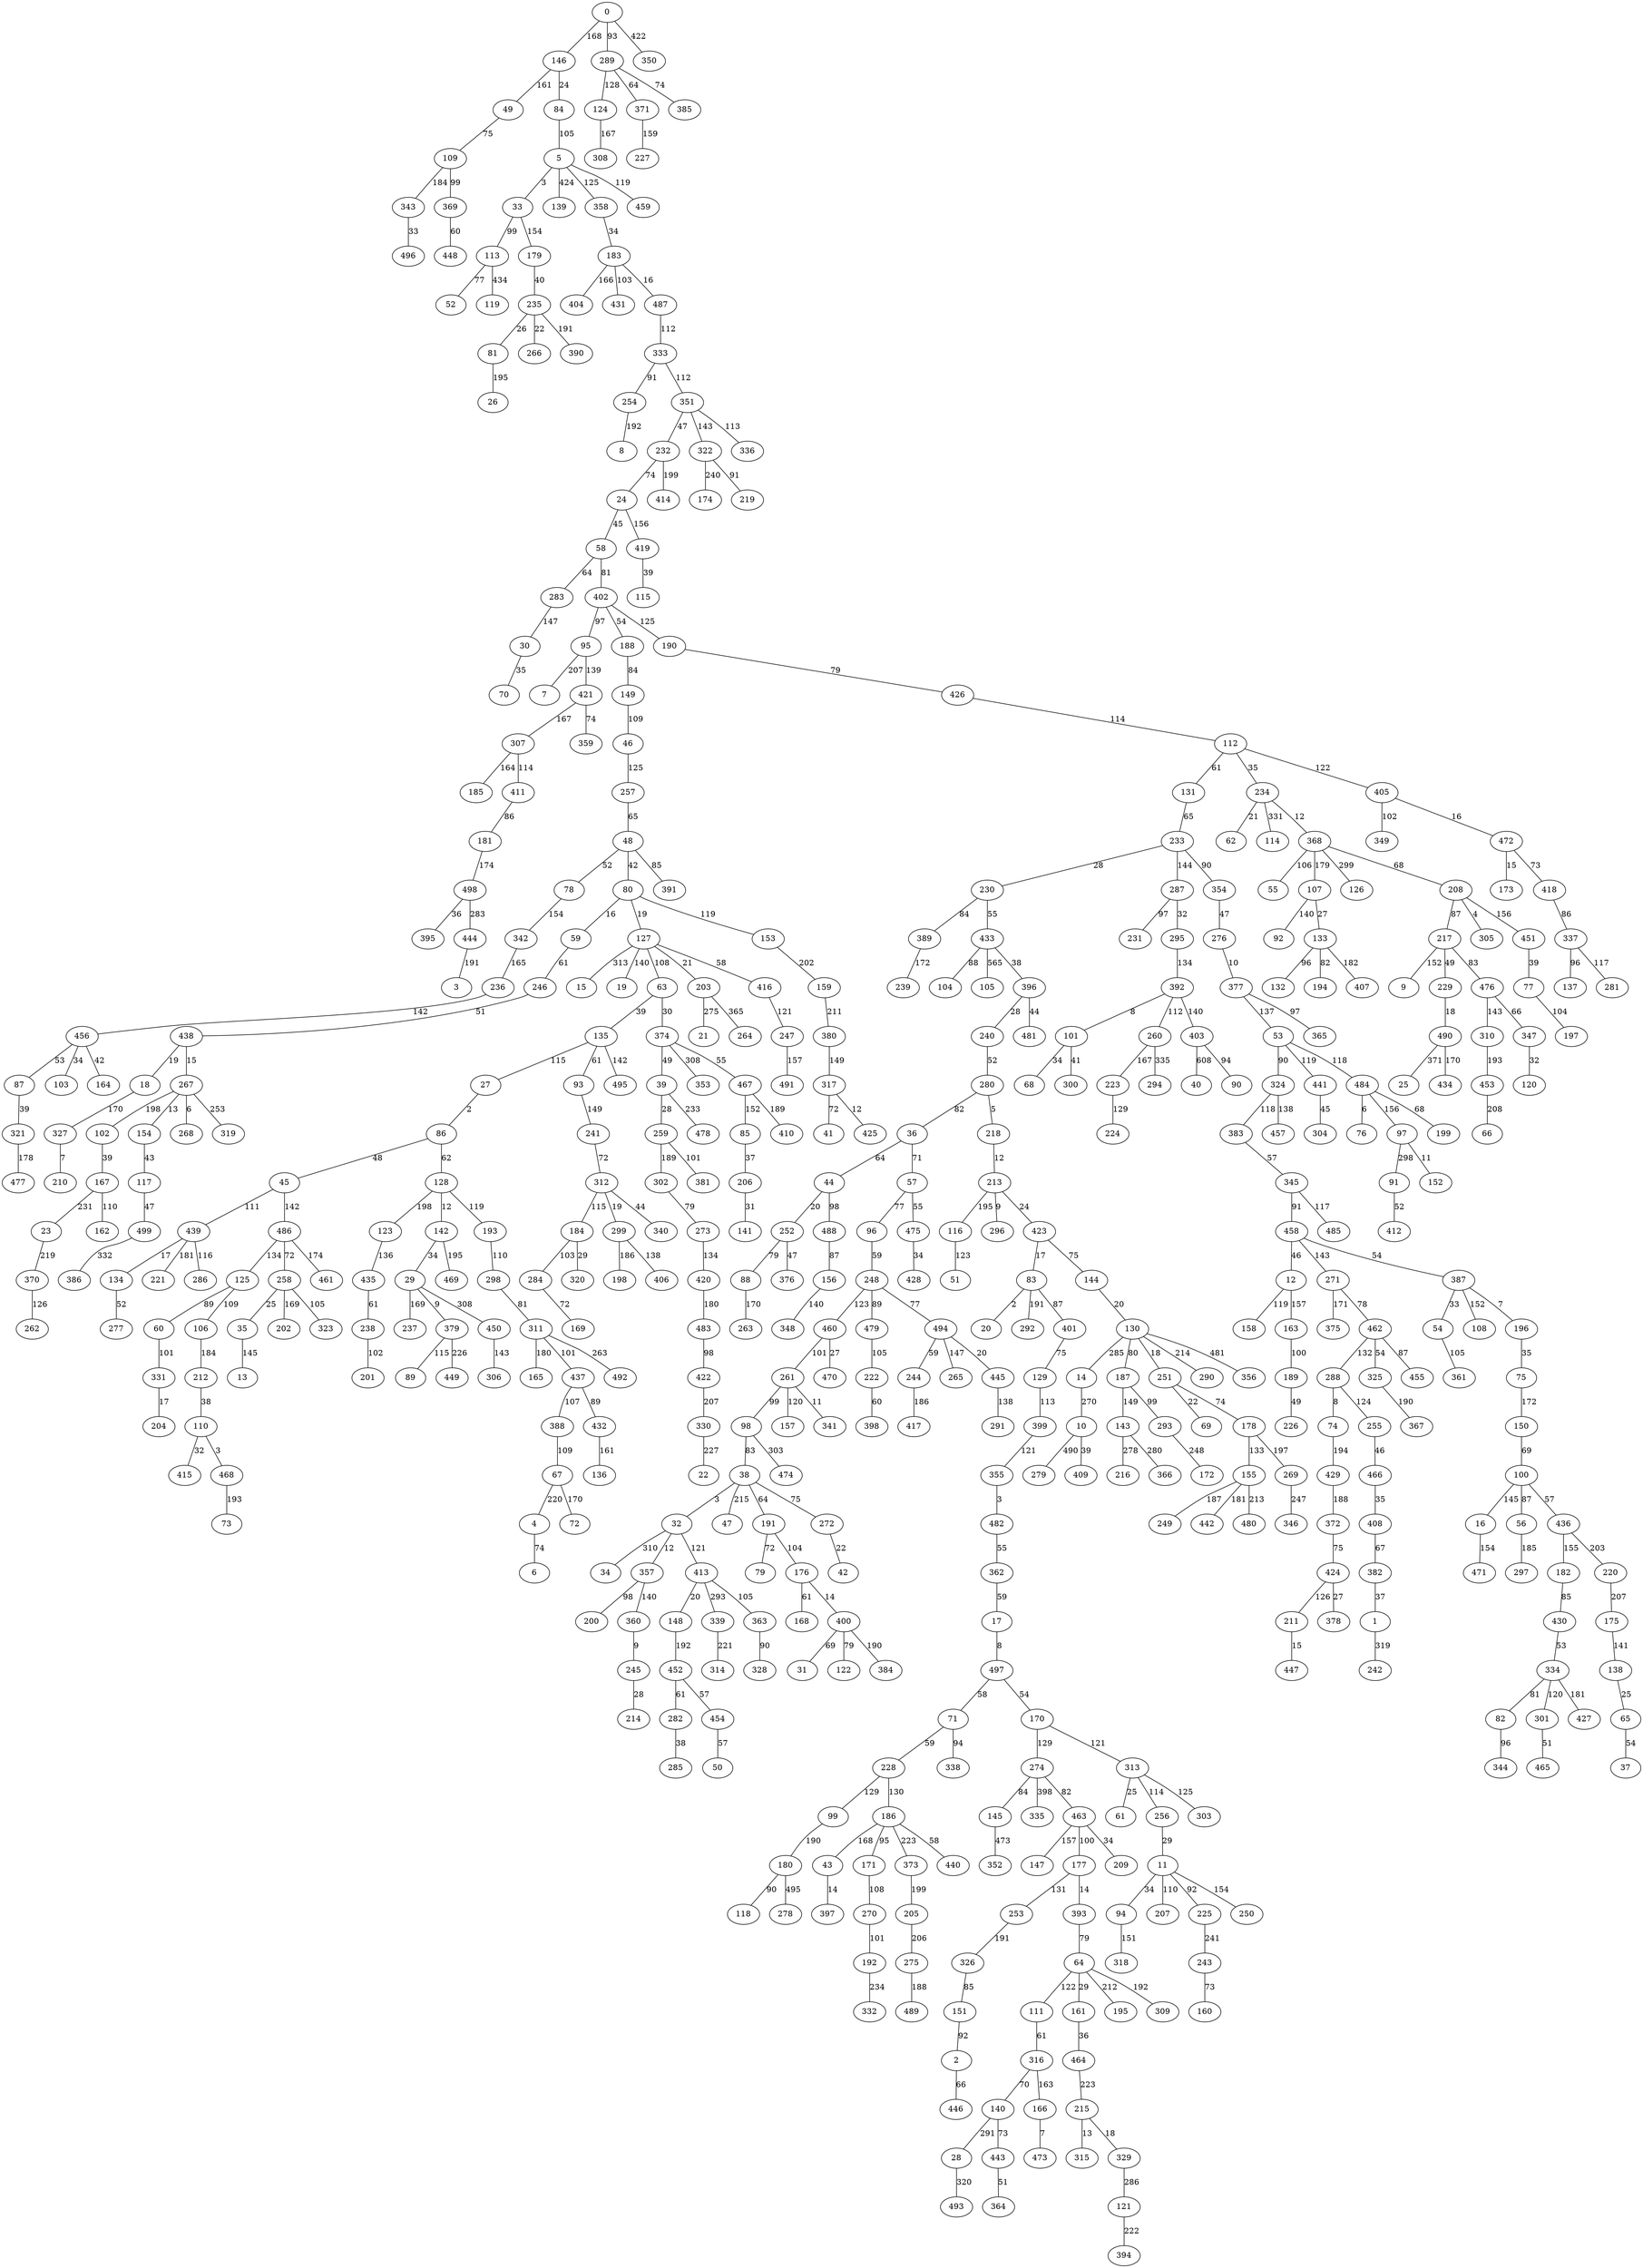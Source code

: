 strict graph G {
0;
1;
2;
3;
4;
5;
6;
7;
8;
9;
10;
11;
12;
13;
14;
15;
16;
17;
18;
19;
20;
21;
22;
23;
24;
25;
26;
27;
28;
29;
30;
31;
32;
33;
34;
35;
36;
37;
38;
39;
40;
41;
42;
43;
44;
45;
46;
47;
48;
49;
50;
51;
52;
53;
54;
55;
56;
57;
58;
59;
60;
61;
62;
63;
64;
65;
66;
67;
68;
69;
70;
71;
72;
73;
74;
75;
76;
77;
78;
79;
80;
81;
82;
83;
84;
85;
86;
87;
88;
89;
90;
91;
92;
93;
94;
95;
96;
97;
98;
99;
100;
101;
102;
103;
104;
105;
106;
107;
108;
109;
110;
111;
112;
113;
114;
115;
116;
117;
118;
119;
120;
121;
122;
123;
124;
125;
126;
127;
128;
129;
130;
131;
132;
133;
134;
135;
136;
137;
138;
139;
140;
141;
142;
143;
144;
145;
146;
147;
148;
149;
150;
151;
152;
153;
154;
155;
156;
157;
158;
159;
160;
161;
162;
163;
164;
165;
166;
167;
168;
169;
170;
171;
172;
173;
174;
175;
176;
177;
178;
179;
180;
181;
182;
183;
184;
185;
186;
187;
188;
189;
190;
191;
192;
193;
194;
195;
196;
197;
198;
199;
200;
201;
202;
203;
204;
205;
206;
207;
208;
209;
210;
211;
212;
213;
214;
215;
216;
217;
218;
219;
220;
221;
222;
223;
224;
225;
226;
227;
228;
229;
230;
231;
232;
233;
234;
235;
236;
237;
238;
239;
240;
241;
242;
243;
244;
245;
246;
247;
248;
249;
250;
251;
252;
253;
254;
255;
256;
257;
258;
259;
260;
261;
262;
263;
264;
265;
266;
267;
268;
269;
270;
271;
272;
273;
274;
275;
276;
277;
278;
279;
280;
281;
282;
283;
284;
285;
286;
287;
288;
289;
290;
291;
292;
293;
294;
295;
296;
297;
298;
299;
300;
301;
302;
303;
304;
305;
306;
307;
308;
309;
310;
311;
312;
313;
314;
315;
316;
317;
318;
319;
320;
321;
322;
323;
324;
325;
326;
327;
328;
329;
330;
331;
332;
333;
334;
335;
336;
337;
338;
339;
340;
341;
342;
343;
344;
345;
346;
347;
348;
349;
350;
351;
352;
353;
354;
355;
356;
357;
358;
359;
360;
361;
362;
363;
364;
365;
366;
367;
368;
369;
370;
371;
372;
373;
374;
375;
376;
377;
378;
379;
380;
381;
382;
383;
384;
385;
386;
387;
388;
389;
390;
391;
392;
393;
394;
395;
396;
397;
398;
399;
400;
401;
402;
403;
404;
405;
406;
407;
408;
409;
410;
411;
412;
413;
414;
415;
416;
417;
418;
419;
420;
421;
422;
423;
424;
425;
426;
427;
428;
429;
430;
431;
432;
433;
434;
435;
436;
437;
438;
439;
440;
441;
442;
443;
444;
445;
446;
447;
448;
449;
450;
451;
452;
453;
454;
455;
456;
457;
458;
459;
460;
461;
462;
463;
464;
465;
466;
467;
468;
469;
470;
471;
472;
473;
474;
475;
476;
477;
478;
479;
480;
481;
482;
483;
484;
485;
486;
487;
488;
489;
490;
491;
492;
493;
494;
495;
496;
497;
498;
499;
44 -- 488  [label=98];
399 -- 355  [label=121];
351 -- 232  [label=47];
178 -- 269  [label=197];
311 -- 437  [label=101];
48 -- 391  [label=85];
402 -- 188  [label=54];
326 -- 151  [label=85];
274 -- 145  [label=84];
354 -- 276  [label=47];
170 -- 313  [label=121];
32 -- 413  [label=121];
248 -- 460  [label=123];
215 -- 329  [label=18];
53 -- 441  [label=119];
443 -- 364  [label=51];
424 -- 378  [label=27];
228 -- 186  [label=130];
331 -- 204  [label=17];
107 -- 92  [label=140];
476 -- 347  [label=66];
48 -- 78  [label=52];
299 -- 406  [label=138];
27 -- 86  [label=2];
10 -- 409  [label=39];
58 -- 402  [label=81];
112 -- 131  [label=61];
334 -- 82  [label=81];
153 -- 159  [label=202];
167 -- 23  [label=231];
101 -- 68  [label=34];
347 -- 120  [label=32];
497 -- 71  [label=58];
86 -- 128  [label=62];
130 -- 14  [label=285];
333 -- 254  [label=91];
60 -- 331  [label=101];
241 -- 312  [label=72];
467 -- 410  [label=189];
177 -- 253  [label=131];
77 -- 197  [label=104];
374 -- 353  [label=308];
39 -- 478  [label=233];
276 -- 377  [label=10];
83 -- 20  [label=2];
208 -- 305  [label=4];
178 -- 155  [label=133];
45 -- 486  [label=142];
64 -- 309  [label=192];
181 -- 498  [label=174];
38 -- 47  [label=215];
423 -- 83  [label=17];
17 -- 497  [label=8];
476 -- 310  [label=143];
24 -- 419  [label=156];
99 -- 180  [label=190];
312 -- 184  [label=115];
53 -- 324  [label=90];
0 -- 146  [label=168];
259 -- 302  [label=189];
117 -- 499  [label=47];
188 -- 149  [label=84];
363 -- 328  [label=90];
186 -- 171  [label=95];
116 -- 51  [label=123];
30 -- 70  [label=35];
307 -- 411  [label=114];
337 -- 281  [label=117];
234 -- 62  [label=21];
456 -- 164  [label=42];
451 -- 77  [label=39];
450 -- 306  [label=143];
396 -- 240  [label=28];
95 -- 421  [label=139];
423 -- 144  [label=75];
29 -- 237  [label=169];
64 -- 195  [label=212];
368 -- 208  [label=68];
400 -- 384  [label=190];
109 -- 369  [label=99];
389 -- 239  [label=172];
260 -- 294  [label=335];
2 -- 446  [label=66];
313 -- 256  [label=114];
208 -- 217  [label=87];
358 -- 183  [label=34];
154 -- 117  [label=43];
88 -- 263  [label=170];
133 -- 407  [label=182];
435 -- 238  [label=61];
258 -- 202  [label=169];
100 -- 16  [label=145];
444 -- 3  [label=191];
98 -- 38  [label=83];
289 -- 385  [label=74];
301 -- 465  [label=51];
316 -- 140  [label=70];
127 -- 15  [label=313];
144 -- 130  [label=20];
463 -- 177  [label=100];
39 -- 259  [label=28];
12 -- 163  [label=157];
479 -- 222  [label=105];
91 -- 412  [label=52];
259 -- 381  [label=101];
97 -- 91  [label=298];
272 -- 42  [label=22];
355 -- 482  [label=3];
254 -- 8  [label=192];
420 -- 483  [label=180];
123 -- 435  [label=136];
271 -- 462  [label=78];
128 -- 123  [label=198];
293 -- 172  [label=248];
80 -- 153  [label=119];
251 -- 178  [label=74];
129 -- 399  [label=113];
14 -- 10  [label=270];
245 -- 214  [label=28];
251 -- 69  [label=22];
486 -- 125  [label=134];
215 -- 315  [label=13];
322 -- 174  [label=240];
125 -- 60  [label=89];
85 -- 206  [label=37];
413 -- 339  [label=293];
63 -- 135  [label=39];
177 -- 393  [label=14];
327 -- 210  [label=7];
135 -- 495  [label=142];
312 -- 340  [label=44];
307 -- 185  [label=164];
255 -- 466  [label=46];
18 -- 327  [label=170];
269 -- 346  [label=247];
452 -- 454  [label=57];
183 -- 404  [label=166];
463 -- 147  [label=157];
113 -- 52  [label=77];
408 -- 382  [label=67];
217 -- 476  [label=83];
175 -- 138  [label=141];
405 -- 472  [label=16];
80 -- 59  [label=16];
287 -- 231  [label=97];
23 -- 370  [label=219];
171 -- 270  [label=108];
360 -- 245  [label=9];
439 -- 286  [label=116];
134 -- 277  [label=52];
464 -- 215  [label=223];
261 -- 157  [label=120];
329 -- 121  [label=286];
38 -- 272  [label=75];
5 -- 33  [label=3];
235 -- 266  [label=22];
248 -- 494  [label=77];
240 -- 280  [label=52];
456 -- 87  [label=53];
170 -- 274  [label=129];
234 -- 368  [label=12];
411 -- 181  [label=86];
187 -- 293  [label=99];
179 -- 235  [label=40];
29 -- 379  [label=9];
403 -- 90  [label=94];
258 -- 323  [label=105];
135 -- 27  [label=115];
453 -- 66  [label=208];
146 -- 84  [label=24];
244 -- 417  [label=186];
187 -- 143  [label=149];
267 -- 268  [label=6];
487 -- 333  [label=112];
58 -- 283  [label=64];
392 -- 101  [label=8];
274 -- 335  [label=398];
133 -- 132  [label=96];
438 -- 18  [label=19];
166 -- 473  [label=7];
143 -- 216  [label=278];
48 -- 80  [label=42];
401 -- 129  [label=75];
452 -- 282  [label=61];
106 -- 212  [label=184];
128 -- 193  [label=119];
84 -- 5  [label=105];
433 -- 396  [label=38];
128 -- 142  [label=12];
345 -- 458  [label=91];
53 -- 484  [label=118];
205 -- 275  [label=206];
379 -- 89  [label=115];
418 -- 337  [label=86];
289 -- 124  [label=128];
96 -- 248  [label=59];
252 -- 376  [label=47];
274 -- 463  [label=82];
121 -- 394  [label=222];
402 -- 190  [label=125];
133 -- 194  [label=82];
80 -- 127  [label=19];
369 -- 448  [label=60];
257 -- 48  [label=65];
235 -- 390  [label=191];
374 -- 467  [label=55];
357 -- 360  [label=140];
16 -- 471  [label=154];
11 -- 207  [label=110];
371 -- 227  [label=159];
368 -- 55  [label=106];
4 -- 6  [label=74];
146 -- 49  [label=161];
233 -- 354  [label=90];
429 -- 372  [label=188];
32 -- 357  [label=12];
78 -- 342  [label=154];
374 -- 39  [label=49];
67 -- 72  [label=170];
124 -- 308  [label=167];
351 -- 336  [label=113];
1 -- 242  [label=319];
184 -- 320  [label=29];
426 -- 112  [label=114];
149 -- 46  [label=109];
484 -- 199  [label=68];
155 -- 249  [label=187];
65 -- 37  [label=54];
11 -- 250  [label=154];
213 -- 423  [label=24];
143 -- 366  [label=280];
140 -- 443  [label=73];
228 -- 99  [label=129];
196 -- 75  [label=35];
138 -- 65  [label=25];
67 -- 4  [label=220];
234 -- 114  [label=331];
258 -- 35  [label=25];
75 -- 150  [label=172];
180 -- 278  [label=495];
368 -- 126  [label=299];
458 -- 387  [label=54];
54 -- 361  [label=105];
437 -- 432  [label=89];
193 -- 298  [label=110];
267 -- 102  [label=198];
87 -- 321  [label=39];
100 -- 56  [label=87];
405 -- 349  [label=102];
33 -- 113  [label=99];
287 -- 295  [label=32];
233 -- 287  [label=144];
330 -- 22  [label=227];
430 -- 334  [label=53];
343 -- 496  [label=33];
167 -- 162  [label=110];
460 -- 261  [label=101];
44 -- 252  [label=20];
317 -- 41  [label=72];
180 -- 118  [label=90];
282 -- 285  [label=38];
93 -- 241  [label=149];
454 -- 50  [label=57];
127 -- 19  [label=140];
382 -- 1  [label=37];
83 -- 401  [label=87];
393 -- 64  [label=79];
322 -- 219  [label=91];
156 -- 348  [label=140];
33 -- 179  [label=154];
387 -- 54  [label=33];
486 -- 258  [label=72];
253 -- 326  [label=191];
267 -- 319  [label=253];
190 -- 426  [label=79];
267 -- 154  [label=13];
284 -- 169  [label=72];
387 -- 196  [label=7];
46 -- 257  [label=125];
445 -- 291  [label=138];
183 -- 487  [label=16];
383 -- 345  [label=57];
402 -- 95  [label=97];
229 -- 490  [label=18];
82 -- 344  [label=96];
64 -- 161  [label=29];
10 -- 279  [label=490];
462 -- 325  [label=54];
192 -- 332  [label=234];
433 -- 105  [label=565];
155 -- 480  [label=213];
298 -- 311  [label=81];
74 -- 429  [label=194];
101 -- 300  [label=41];
392 -- 403  [label=140];
316 -- 166  [label=163];
299 -- 198  [label=186];
220 -- 175  [label=207];
161 -- 464  [label=36];
97 -- 152  [label=11];
125 -- 106  [label=109];
494 -- 265  [label=147];
458 -- 271  [label=143];
95 -- 7  [label=207];
334 -- 301  [label=120];
230 -- 389  [label=84];
339 -- 314  [label=221];
213 -- 116  [label=195];
182 -- 430  [label=85];
225 -- 243  [label=241];
127 -- 203  [label=21];
191 -- 79  [label=72];
498 -- 444  [label=283];
484 -- 97  [label=156];
159 -- 380  [label=211];
280 -- 36  [label=82];
488 -- 156  [label=87];
86 -- 45  [label=48];
475 -- 428  [label=34];
380 -- 317  [label=149];
436 -- 220  [label=203];
206 -- 141  [label=31];
483 -- 422  [label=98];
176 -- 400  [label=14];
310 -- 453  [label=193];
5 -- 459  [label=119];
494 -- 244  [label=59];
439 -- 221  [label=181];
247 -- 491  [label=157];
63 -- 374  [label=30];
107 -- 133  [label=27];
64 -- 111  [label=122];
368 -- 107  [label=179];
490 -- 25  [label=371];
400 -- 122  [label=79];
357 -- 200  [label=98];
11 -- 225  [label=92];
145 -- 352  [label=473];
222 -- 398  [label=60];
438 -- 267  [label=15];
424 -- 211  [label=126];
311 -- 492  [label=263];
246 -- 438  [label=51];
140 -- 28  [label=291];
130 -- 251  [label=18];
387 -- 108  [label=152];
324 -- 383  [label=118];
351 -- 322  [label=143];
71 -- 228  [label=59];
211 -- 447  [label=15];
373 -- 205  [label=199];
403 -- 40  [label=608];
0 -- 289  [label=93];
186 -- 43  [label=168];
203 -- 21  [label=275];
131 -- 233  [label=65];
321 -- 477  [label=178];
83 -- 292  [label=191];
302 -- 273  [label=79];
233 -- 230  [label=28];
94 -- 318  [label=151];
441 -- 304  [label=45];
421 -- 359  [label=74];
413 -- 148  [label=20];
111 -- 316  [label=61];
109 -- 343  [label=184];
186 -- 373  [label=223];
135 -- 93  [label=61];
232 -- 24  [label=74];
313 -- 303  [label=125];
217 -- 9  [label=152];
71 -- 338  [label=94];
176 -- 168  [label=61];
334 -- 427  [label=181];
184 -- 284  [label=103];
130 -- 356  [label=481];
362 -- 17  [label=59];
32 -- 34  [label=310];
345 -- 485  [label=117];
38 -- 32  [label=3];
388 -- 67  [label=109];
127 -- 63  [label=108];
183 -- 431  [label=103];
98 -- 474  [label=303];
213 -- 296  [label=9];
490 -- 434  [label=170];
288 -- 255  [label=124];
208 -- 451  [label=156];
57 -- 96  [label=77];
270 -- 192  [label=101];
12 -- 158  [label=119];
112 -- 234  [label=35];
422 -- 330  [label=207];
439 -- 134  [label=17];
43 -- 397  [label=14];
419 -- 115  [label=39];
436 -- 182  [label=155];
280 -- 218  [label=5];
36 -- 44  [label=64];
212 -- 110  [label=38];
163 -- 189  [label=100];
392 -- 260  [label=112];
472 -- 418  [label=73];
100 -- 436  [label=57];
324 -- 457  [label=138];
372 -- 424  [label=75];
218 -- 213  [label=12];
130 -- 290  [label=214];
5 -- 139  [label=424];
456 -- 103  [label=34];
458 -- 12  [label=46];
311 -- 165  [label=180];
468 -- 73  [label=193];
283 -- 30  [label=147];
49 -- 109  [label=75];
261 -- 341  [label=11];
498 -- 395  [label=36];
110 -- 468  [label=3];
189 -- 226  [label=49];
486 -- 461  [label=174];
45 -- 439  [label=111];
413 -- 363  [label=105];
81 -- 26  [label=195];
142 -- 29  [label=34];
342 -- 236  [label=165];
11 -- 94  [label=34];
288 -- 74  [label=8];
377 -- 365  [label=97];
29 -- 450  [label=308];
463 -- 209  [label=34];
102 -- 167  [label=39];
313 -- 61  [label=25];
437 -- 388  [label=107];
260 -- 223  [label=167];
289 -- 371  [label=64];
295 -- 392  [label=134];
238 -- 201  [label=102];
235 -- 81  [label=26];
127 -- 416  [label=58];
5 -- 358  [label=125];
433 -- 104  [label=88];
400 -- 31  [label=69];
432 -- 136  [label=161];
24 -- 58  [label=45];
155 -- 442  [label=181];
462 -- 288  [label=132];
333 -- 351  [label=112];
396 -- 481  [label=44];
36 -- 57  [label=71];
130 -- 187  [label=80];
223 -- 224  [label=129];
203 -- 264  [label=365];
59 -- 246  [label=61];
38 -- 191  [label=64];
148 -- 452  [label=192];
243 -- 160  [label=73];
56 -- 297  [label=185];
273 -- 420  [label=134];
142 -- 469  [label=195];
460 -- 470  [label=27];
57 -- 475  [label=55];
484 -- 76  [label=6];
312 -- 299  [label=19];
0 -- 350  [label=422];
217 -- 229  [label=49];
497 -- 170  [label=54];
421 -- 307  [label=167];
325 -- 367  [label=190];
379 -- 449  [label=226];
256 -- 11  [label=29];
370 -- 262  [label=126];
151 -- 2  [label=92];
35 -- 13  [label=145];
462 -- 455  [label=87];
150 -- 100  [label=69];
112 -- 405  [label=122];
236 -- 456  [label=142];
494 -- 445  [label=20];
248 -- 479  [label=89];
472 -- 173  [label=15];
466 -- 408  [label=35];
113 -- 119  [label=434];
252 -- 88  [label=79];
499 -- 386  [label=332];
271 -- 375  [label=171];
261 -- 98  [label=99];
416 -- 247  [label=121];
28 -- 493  [label=320];
482 -- 362  [label=55];
110 -- 415  [label=32];
230 -- 433  [label=55];
377 -- 53  [label=137];
191 -- 176  [label=104];
337 -- 137  [label=96];
275 -- 489  [label=188];
467 -- 85  [label=152];
186 -- 440  [label=58];
317 -- 425  [label=12];
232 -- 414  [label=199];
}

